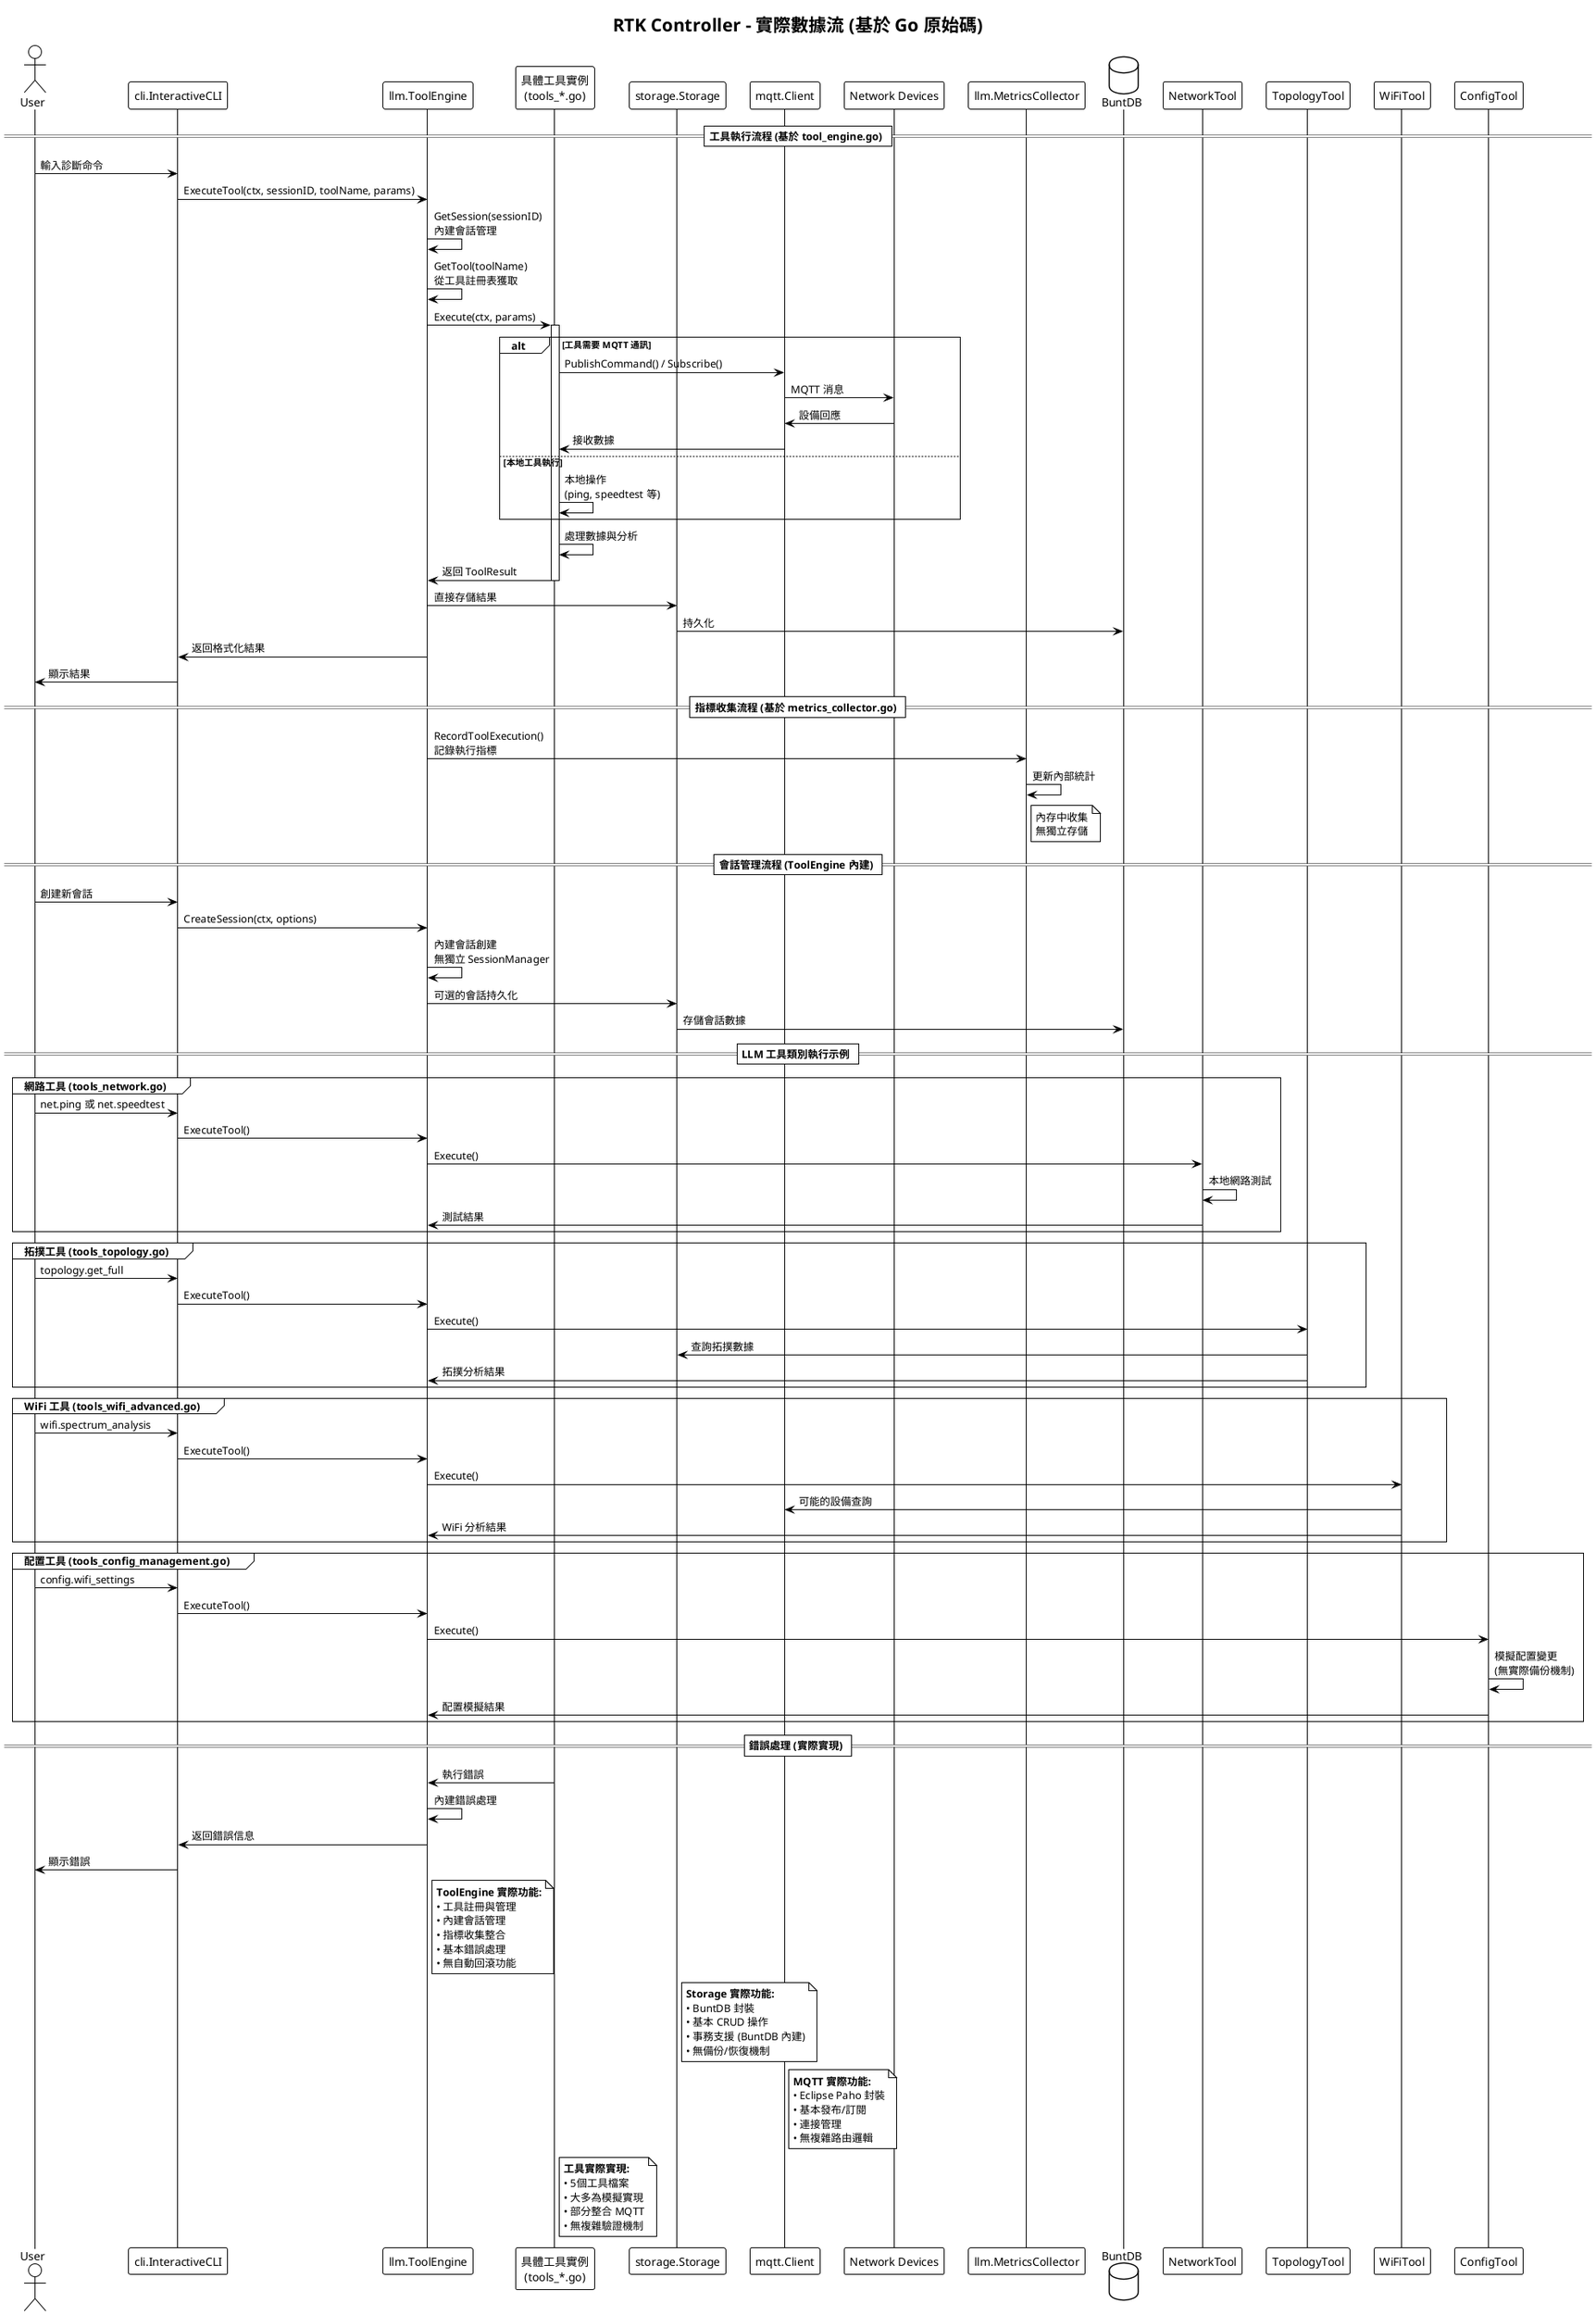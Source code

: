 @startuml RTK_Controller_Data_Flow
title RTK Controller - 實際數據流 (基於 Go 原始碼)

!theme plain
skinparam backgroundColor #FFFFFF

actor User as U
participant "cli.InteractiveCLI" as CLI
participant "llm.ToolEngine" as Engine
participant "具體工具實例\n(tools_*.go)" as Tool
participant "storage.Storage" as Storage
participant "mqtt.Client" as MQTT
participant "Network Devices" as Devices
participant "llm.MetricsCollector" as Metrics
database "BuntDB" as DB

== 工具執行流程 (基於 tool_engine.go) ==

U -> CLI : 輸入診斷命令
CLI -> Engine : ExecuteTool(ctx, sessionID, toolName, params)

Engine -> Engine : GetSession(sessionID)\n內建會話管理
Engine -> Engine : GetTool(toolName)\n從工具註冊表獲取

Engine -> Tool : Execute(ctx, params)
activate Tool

alt 工具需要 MQTT 通訊
  Tool -> MQTT : PublishCommand() / Subscribe()
  MQTT -> Devices : MQTT 消息
  Devices -> MQTT : 設備回應
  MQTT -> Tool : 接收數據
else 本地工具執行
  Tool -> Tool : 本地操作\n(ping, speedtest 等)
end

Tool -> Tool : 處理數據與分析
Tool -> Engine : 返回 ToolResult
deactivate Tool

Engine -> Storage : 直接存儲結果
Storage -> DB : 持久化

Engine -> CLI : 返回格式化結果
CLI -> U : 顯示結果

== 指標收集流程 (基於 metrics_collector.go) ==

Engine -> Metrics : RecordToolExecution()\n記錄執行指標
Metrics -> Metrics : 更新內部統計
note right of Metrics : 內存中收集\n無獨立存儲

== 會話管理流程 (ToolEngine 內建) ==

U -> CLI : 創建新會話
CLI -> Engine : CreateSession(ctx, options)
Engine -> Engine : 內建會話創建\n無獨立 SessionManager

Engine -> Storage : 可選的會話持久化
Storage -> DB : 存儲會話數據

== LLM 工具類別執行示例 ==

group 網路工具 (tools_network.go)
  U -> CLI : net.ping 或 net.speedtest
  CLI -> Engine : ExecuteTool()
  Engine -> "NetworkTool" as NetTool : Execute()
  NetTool -> NetTool : 本地網路測試
  NetTool -> Engine : 測試結果
end

group 拓撲工具 (tools_topology.go)  
  U -> CLI : topology.get_full
  CLI -> Engine : ExecuteTool()
  Engine -> "TopologyTool" as TopoTool : Execute()
  TopoTool -> Storage : 查詢拓撲數據
  TopoTool -> Engine : 拓撲分析結果
end

group WiFi 工具 (tools_wifi_advanced.go)
  U -> CLI : wifi.spectrum_analysis
  CLI -> Engine : ExecuteTool()
  Engine -> "WiFiTool" as WiFiTool : Execute()
  WiFiTool -> MQTT : 可能的設備查詢
  WiFiTool -> Engine : WiFi 分析結果
end

group 配置工具 (tools_config_management.go)
  U -> CLI : config.wifi_settings
  CLI -> Engine : ExecuteTool()
  Engine -> "ConfigTool" as ConfigTool : Execute()
  ConfigTool -> ConfigTool : 模擬配置變更\n(無實際備份機制)
  ConfigTool -> Engine : 配置模擬結果
end

== 錯誤處理 (實際實現) ==

Tool -> Engine : 執行錯誤
Engine -> Engine : 內建錯誤處理
Engine -> CLI : 返回錯誤信息
CLI -> U : 顯示錯誤

note right of Engine
  **ToolEngine 實際功能:**
  • 工具註冊與管理
  • 內建會話管理
  • 指標收集整合
  • 基本錯誤處理
  • 無自動回滾功能
end note

note right of Storage
  **Storage 實際功能:**
  • BuntDB 封裝
  • 基本 CRUD 操作
  • 事務支援 (BuntDB 內建)
  • 無備份/恢復機制
end note

note right of MQTT
  **MQTT 實際功能:**
  • Eclipse Paho 封裝
  • 基本發布/訂閱
  • 連接管理
  • 無複雜路由邏輯
end note

note right of Tool
  **工具實際實現:**
  • 5個工具檔案
  • 大多為模擬實現
  • 部分整合 MQTT
  • 無複雜驗證機制
end note

@enduml